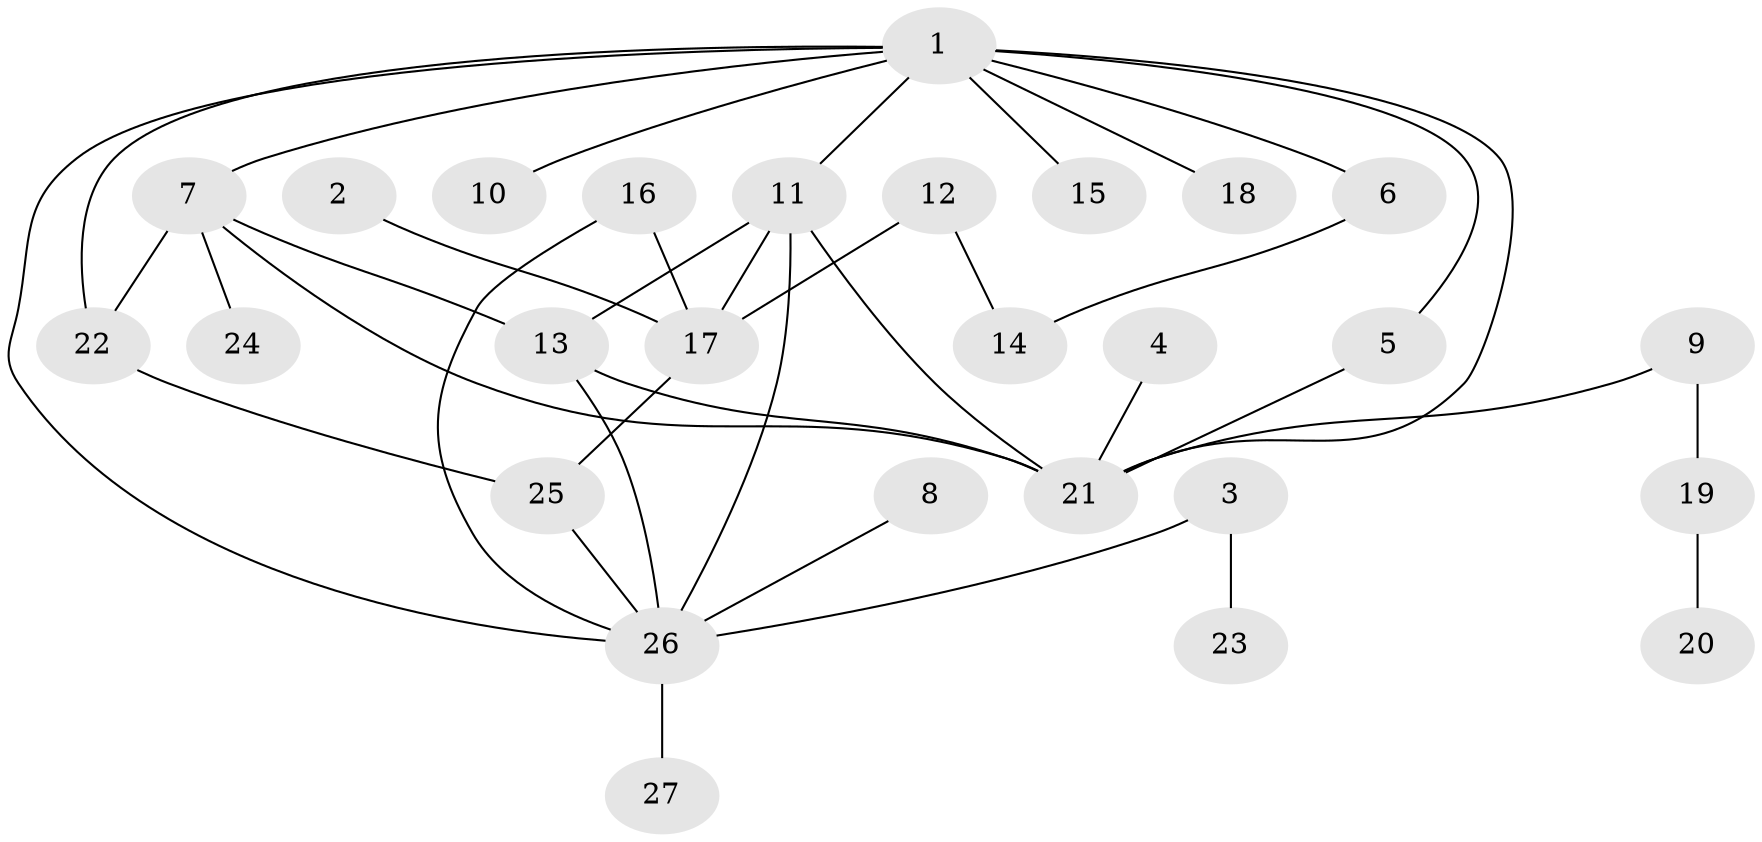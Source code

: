 // original degree distribution, {8: 0.018518518518518517, 4: 0.07407407407407407, 3: 0.1111111111111111, 9: 0.018518518518518517, 10: 0.018518518518518517, 5: 0.037037037037037035, 7: 0.037037037037037035, 1: 0.5, 2: 0.18518518518518517}
// Generated by graph-tools (version 1.1) at 2025/02/03/09/25 03:02:47]
// undirected, 27 vertices, 38 edges
graph export_dot {
graph [start="1"]
  node [color=gray90,style=filled];
  1;
  2;
  3;
  4;
  5;
  6;
  7;
  8;
  9;
  10;
  11;
  12;
  13;
  14;
  15;
  16;
  17;
  18;
  19;
  20;
  21;
  22;
  23;
  24;
  25;
  26;
  27;
  1 -- 5 [weight=1.0];
  1 -- 6 [weight=1.0];
  1 -- 7 [weight=1.0];
  1 -- 10 [weight=1.0];
  1 -- 11 [weight=1.0];
  1 -- 15 [weight=1.0];
  1 -- 18 [weight=1.0];
  1 -- 21 [weight=1.0];
  1 -- 22 [weight=1.0];
  1 -- 26 [weight=1.0];
  2 -- 17 [weight=1.0];
  3 -- 23 [weight=1.0];
  3 -- 26 [weight=1.0];
  4 -- 21 [weight=1.0];
  5 -- 21 [weight=1.0];
  6 -- 14 [weight=1.0];
  7 -- 13 [weight=1.0];
  7 -- 21 [weight=2.0];
  7 -- 22 [weight=1.0];
  7 -- 24 [weight=1.0];
  8 -- 26 [weight=1.0];
  9 -- 19 [weight=1.0];
  9 -- 21 [weight=1.0];
  11 -- 13 [weight=1.0];
  11 -- 17 [weight=1.0];
  11 -- 21 [weight=1.0];
  11 -- 26 [weight=1.0];
  12 -- 14 [weight=1.0];
  12 -- 17 [weight=1.0];
  13 -- 21 [weight=1.0];
  13 -- 26 [weight=1.0];
  16 -- 17 [weight=1.0];
  16 -- 26 [weight=1.0];
  17 -- 25 [weight=1.0];
  19 -- 20 [weight=1.0];
  22 -- 25 [weight=1.0];
  25 -- 26 [weight=1.0];
  26 -- 27 [weight=1.0];
}
